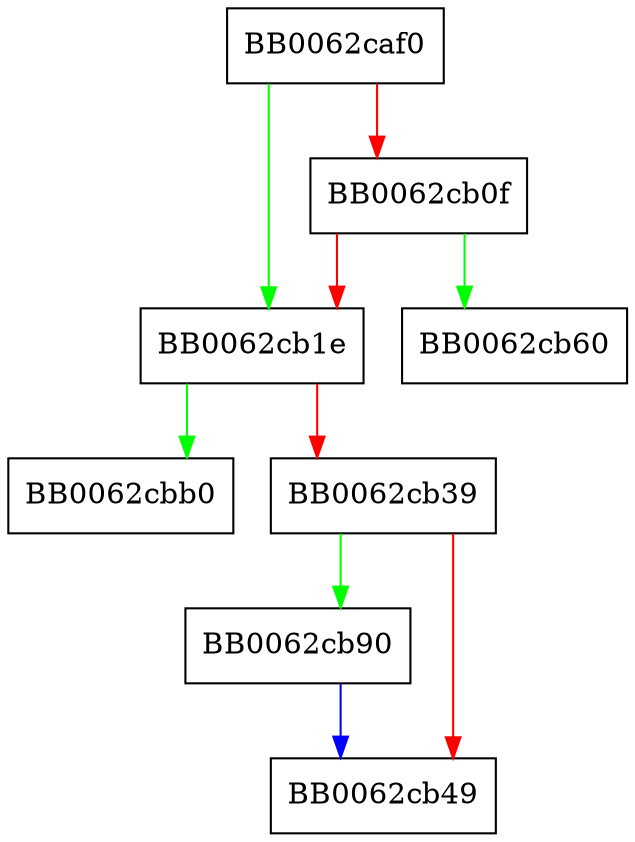 digraph ossl_rand_get_user_entropy {
  node [shape="box"];
  graph [splines=ortho];
  BB0062caf0 -> BB0062cb1e [color="green"];
  BB0062caf0 -> BB0062cb0f [color="red"];
  BB0062cb0f -> BB0062cb60 [color="green"];
  BB0062cb0f -> BB0062cb1e [color="red"];
  BB0062cb1e -> BB0062cbb0 [color="green"];
  BB0062cb1e -> BB0062cb39 [color="red"];
  BB0062cb39 -> BB0062cb90 [color="green"];
  BB0062cb39 -> BB0062cb49 [color="red"];
  BB0062cb90 -> BB0062cb49 [color="blue"];
}